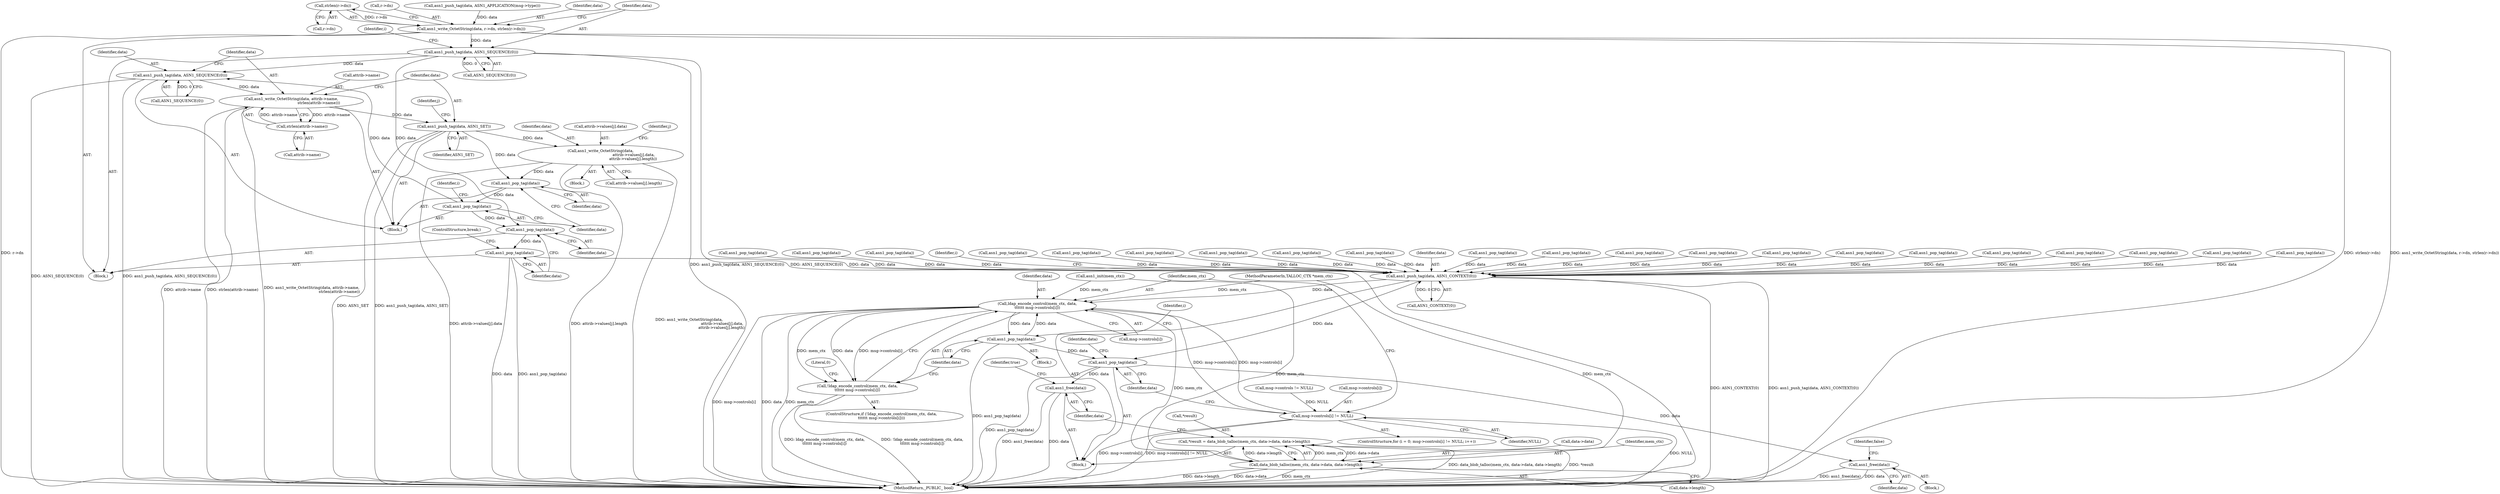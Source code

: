 digraph "0_samba_530d50a1abdcdf4d1775652d4c456c1274d83d8d@pointer" {
"1000699" [label="(Call,strlen(r->dn))"];
"1000694" [label="(Call,asn1_write_OctetString(data, r->dn, strlen(r->dn)))"];
"1000703" [label="(Call,asn1_push_tag(data, ASN1_SEQUENCE(0)))"];
"1000728" [label="(Call,asn1_push_tag(data, ASN1_SEQUENCE(0)))"];
"1000732" [label="(Call,asn1_write_OctetString(data, attrib->name,\n                                              strlen(attrib->name)))"];
"1000737" [label="(Call,strlen(attrib->name))"];
"1000741" [label="(Call,asn1_push_tag(data, ASN1_SET))"];
"1000760" [label="(Call,asn1_write_OctetString(data,\n                                                       attrib->values[j].data,\n                                                      attrib->values[j].length))"];
"1000776" [label="(Call,asn1_pop_tag(data))"];
"1000778" [label="(Call,asn1_pop_tag(data))"];
"1000780" [label="(Call,asn1_pop_tag(data))"];
"1000782" [label="(Call,asn1_pop_tag(data))"];
"1001216" [label="(Call,asn1_push_tag(data, ASN1_CONTEXT(0)))"];
"1001236" [label="(Call,ldap_encode_control(mem_ctx, data,\n\t\t\t\t\t\t msg->controls[i]))"];
"1001224" [label="(Call,msg->controls[i] != NULL)"];
"1001235" [label="(Call,!ldap_encode_control(mem_ctx, data,\n\t\t\t\t\t\t msg->controls[i]))"];
"1001259" [label="(Call,asn1_pop_tag(data))"];
"1001261" [label="(Call,asn1_pop_tag(data))"];
"1001268" [label="(Call,asn1_free(data))"];
"1001283" [label="(Call,asn1_free(data))"];
"1001275" [label="(Call,data_blob_talloc(mem_ctx, data->data, data->length))"];
"1001272" [label="(Call,*result = data_blob_talloc(mem_ctx, data->data, data->length))"];
"1001232" [label="(Identifier,i)"];
"1000779" [label="(Identifier,data)"];
"1000507" [label="(Call,asn1_pop_tag(data))"];
"1001280" [label="(Call,data->length)"];
"1000704" [label="(Identifier,data)"];
"1001234" [label="(ControlStructure,if (!ldap_encode_control(mem_ctx, data,\n\t\t\t\t\t\t msg->controls[i])))"];
"1001283" [label="(Call,asn1_free(data))"];
"1001260" [label="(Identifier,data)"];
"1001267" [label="(Block,)"];
"1000696" [label="(Call,r->dn)"];
"1000761" [label="(Identifier,data)"];
"1000728" [label="(Call,asn1_push_tag(data, ASN1_SEQUENCE(0)))"];
"1000769" [label="(Call,attrib->values[j].length)"];
"1001236" [label="(Call,ldap_encode_control(mem_ctx, data,\n\t\t\t\t\t\t msg->controls[i]))"];
"1001247" [label="(Literal,0)"];
"1000784" [label="(ControlStructure,break;)"];
"1000776" [label="(Call,asn1_pop_tag(data))"];
"1000730" [label="(Call,ASN1_SEQUENCE(0))"];
"1000678" [label="(Block,)"];
"1001222" [label="(Identifier,i)"];
"1001239" [label="(Call,msg->controls[i])"];
"1001233" [label="(Block,)"];
"1000402" [label="(Call,asn1_pop_tag(data))"];
"1000700" [label="(Call,r->dn)"];
"1000688" [label="(Call,asn1_push_tag(data, ASN1_APPLICATION(msg->type)))"];
"1000857" [label="(Call,asn1_pop_tag(data))"];
"1000782" [label="(Call,asn1_pop_tag(data))"];
"1000296" [label="(Call,asn1_pop_tag(data))"];
"1000695" [label="(Identifier,data)"];
"1000777" [label="(Identifier,data)"];
"1000999" [label="(Call,asn1_pop_tag(data))"];
"1001237" [label="(Identifier,mem_ctx)"];
"1000920" [label="(Call,asn1_pop_tag(data))"];
"1000111" [label="(Call,asn1_init(mem_ctx))"];
"1001134" [label="(Call,asn1_pop_tag(data))"];
"1000705" [label="(Call,ASN1_SEQUENCE(0))"];
"1001273" [label="(Call,*result)"];
"1000732" [label="(Call,asn1_write_OctetString(data, attrib->name,\n                                              strlen(attrib->name)))"];
"1001235" [label="(Call,!ldap_encode_control(mem_ctx, data,\n\t\t\t\t\t\t msg->controls[i]))"];
"1001215" [label="(Block,)"];
"1001320" [label="(MethodReturn,_PUBLIC_ bool)"];
"1000742" [label="(Identifier,data)"];
"1000718" [label="(Block,)"];
"1000717" [label="(Identifier,i)"];
"1001217" [label="(Identifier,data)"];
"1000106" [label="(MethodParameterIn,TALLOC_CTX *mem_ctx)"];
"1001218" [label="(Call,ASN1_CONTEXT(0))"];
"1001225" [label="(Call,msg->controls[i])"];
"1000674" [label="(Call,asn1_pop_tag(data))"];
"1000733" [label="(Identifier,data)"];
"1000762" [label="(Call,attrib->values[j].data)"];
"1000307" [label="(Call,asn1_pop_tag(data))"];
"1000699" [label="(Call,strlen(r->dn))"];
"1000759" [label="(Block,)"];
"1000729" [label="(Identifier,data)"];
"1000778" [label="(Call,asn1_pop_tag(data))"];
"1001210" [label="(Call,msg->controls != NULL)"];
"1000758" [label="(Identifier,j)"];
"1000530" [label="(Call,asn1_pop_tag(data))"];
"1000783" [label="(Identifier,data)"];
"1000943" [label="(Call,asn1_pop_tag(data))"];
"1001277" [label="(Call,data->data)"];
"1001271" [label="(Identifier,false)"];
"1000781" [label="(Identifier,data)"];
"1000805" [label="(Call,asn1_pop_tag(data))"];
"1001047" [label="(Call,asn1_pop_tag(data))"];
"1000709" [label="(Identifier,i)"];
"1000694" [label="(Call,asn1_write_OctetString(data, r->dn, strlen(r->dn)))"];
"1000195" [label="(Call,asn1_pop_tag(data))"];
"1001022" [label="(Call,asn1_pop_tag(data))"];
"1000834" [label="(Call,asn1_pop_tag(data))"];
"1001275" [label="(Call,data_blob_talloc(mem_ctx, data->data, data->length))"];
"1001261" [label="(Call,asn1_pop_tag(data))"];
"1000743" [label="(Identifier,ASN1_SET)"];
"1001224" [label="(Call,msg->controls[i] != NULL)"];
"1001284" [label="(Identifier,data)"];
"1000249" [label="(Call,asn1_pop_tag(data))"];
"1000741" [label="(Call,asn1_push_tag(data, ASN1_SET))"];
"1001268" [label="(Call,asn1_free(data))"];
"1001286" [label="(Identifier,true)"];
"1000780" [label="(Call,asn1_pop_tag(data))"];
"1000746" [label="(Identifier,j)"];
"1001076" [label="(Call,asn1_pop_tag(data))"];
"1000651" [label="(Call,asn1_pop_tag(data))"];
"1000738" [label="(Call,attrib->name)"];
"1001238" [label="(Identifier,data)"];
"1001276" [label="(Identifier,mem_ctx)"];
"1001220" [label="(ControlStructure,for (i = 0; msg->controls[i] != NULL; i++))"];
"1001216" [label="(Call,asn1_push_tag(data, ASN1_CONTEXT(0)))"];
"1000737" [label="(Call,strlen(attrib->name))"];
"1001265" [label="(Identifier,data)"];
"1001203" [label="(Call,asn1_pop_tag(data))"];
"1000734" [label="(Call,attrib->name)"];
"1000760" [label="(Call,asn1_write_OctetString(data,\n                                                       attrib->values[j].data,\n                                                      attrib->values[j].length))"];
"1001272" [label="(Call,*result = data_blob_talloc(mem_ctx, data->data, data->length))"];
"1000703" [label="(Call,asn1_push_tag(data, ASN1_SEQUENCE(0)))"];
"1001230" [label="(Identifier,NULL)"];
"1001269" [label="(Identifier,data)"];
"1001259" [label="(Call,asn1_pop_tag(data))"];
"1001262" [label="(Identifier,data)"];
"1000255" [label="(Call,asn1_pop_tag(data))"];
"1000699" -> "1000694"  [label="AST: "];
"1000699" -> "1000700"  [label="CFG: "];
"1000700" -> "1000699"  [label="AST: "];
"1000694" -> "1000699"  [label="CFG: "];
"1000699" -> "1000694"  [label="DDG: r->dn"];
"1000694" -> "1000678"  [label="AST: "];
"1000695" -> "1000694"  [label="AST: "];
"1000696" -> "1000694"  [label="AST: "];
"1000704" -> "1000694"  [label="CFG: "];
"1000694" -> "1001320"  [label="DDG: r->dn"];
"1000694" -> "1001320"  [label="DDG: strlen(r->dn)"];
"1000694" -> "1001320"  [label="DDG: asn1_write_OctetString(data, r->dn, strlen(r->dn))"];
"1000688" -> "1000694"  [label="DDG: data"];
"1000694" -> "1000703"  [label="DDG: data"];
"1000703" -> "1000678"  [label="AST: "];
"1000703" -> "1000705"  [label="CFG: "];
"1000704" -> "1000703"  [label="AST: "];
"1000705" -> "1000703"  [label="AST: "];
"1000709" -> "1000703"  [label="CFG: "];
"1000703" -> "1001320"  [label="DDG: ASN1_SEQUENCE(0)"];
"1000703" -> "1001320"  [label="DDG: asn1_push_tag(data, ASN1_SEQUENCE(0))"];
"1000705" -> "1000703"  [label="DDG: 0"];
"1000703" -> "1000728"  [label="DDG: data"];
"1000703" -> "1000780"  [label="DDG: data"];
"1000728" -> "1000718"  [label="AST: "];
"1000728" -> "1000730"  [label="CFG: "];
"1000729" -> "1000728"  [label="AST: "];
"1000730" -> "1000728"  [label="AST: "];
"1000733" -> "1000728"  [label="CFG: "];
"1000728" -> "1001320"  [label="DDG: ASN1_SEQUENCE(0)"];
"1000728" -> "1001320"  [label="DDG: asn1_push_tag(data, ASN1_SEQUENCE(0))"];
"1000778" -> "1000728"  [label="DDG: data"];
"1000730" -> "1000728"  [label="DDG: 0"];
"1000728" -> "1000732"  [label="DDG: data"];
"1000732" -> "1000718"  [label="AST: "];
"1000732" -> "1000737"  [label="CFG: "];
"1000733" -> "1000732"  [label="AST: "];
"1000734" -> "1000732"  [label="AST: "];
"1000737" -> "1000732"  [label="AST: "];
"1000742" -> "1000732"  [label="CFG: "];
"1000732" -> "1001320"  [label="DDG: attrib->name"];
"1000732" -> "1001320"  [label="DDG: strlen(attrib->name)"];
"1000732" -> "1001320"  [label="DDG: asn1_write_OctetString(data, attrib->name,\n                                              strlen(attrib->name))"];
"1000737" -> "1000732"  [label="DDG: attrib->name"];
"1000732" -> "1000737"  [label="DDG: attrib->name"];
"1000732" -> "1000741"  [label="DDG: data"];
"1000737" -> "1000738"  [label="CFG: "];
"1000738" -> "1000737"  [label="AST: "];
"1000741" -> "1000718"  [label="AST: "];
"1000741" -> "1000743"  [label="CFG: "];
"1000742" -> "1000741"  [label="AST: "];
"1000743" -> "1000741"  [label="AST: "];
"1000746" -> "1000741"  [label="CFG: "];
"1000741" -> "1001320"  [label="DDG: ASN1_SET"];
"1000741" -> "1001320"  [label="DDG: asn1_push_tag(data, ASN1_SET)"];
"1000741" -> "1000760"  [label="DDG: data"];
"1000741" -> "1000776"  [label="DDG: data"];
"1000760" -> "1000759"  [label="AST: "];
"1000760" -> "1000769"  [label="CFG: "];
"1000761" -> "1000760"  [label="AST: "];
"1000762" -> "1000760"  [label="AST: "];
"1000769" -> "1000760"  [label="AST: "];
"1000758" -> "1000760"  [label="CFG: "];
"1000760" -> "1001320"  [label="DDG: attrib->values[j].data"];
"1000760" -> "1001320"  [label="DDG: attrib->values[j].length"];
"1000760" -> "1001320"  [label="DDG: asn1_write_OctetString(data,\n                                                       attrib->values[j].data,\n                                                      attrib->values[j].length)"];
"1000760" -> "1000776"  [label="DDG: data"];
"1000776" -> "1000718"  [label="AST: "];
"1000776" -> "1000777"  [label="CFG: "];
"1000777" -> "1000776"  [label="AST: "];
"1000779" -> "1000776"  [label="CFG: "];
"1000776" -> "1000778"  [label="DDG: data"];
"1000778" -> "1000718"  [label="AST: "];
"1000778" -> "1000779"  [label="CFG: "];
"1000779" -> "1000778"  [label="AST: "];
"1000717" -> "1000778"  [label="CFG: "];
"1000778" -> "1000780"  [label="DDG: data"];
"1000780" -> "1000678"  [label="AST: "];
"1000780" -> "1000781"  [label="CFG: "];
"1000781" -> "1000780"  [label="AST: "];
"1000783" -> "1000780"  [label="CFG: "];
"1000780" -> "1000782"  [label="DDG: data"];
"1000782" -> "1000678"  [label="AST: "];
"1000782" -> "1000783"  [label="CFG: "];
"1000783" -> "1000782"  [label="AST: "];
"1000784" -> "1000782"  [label="CFG: "];
"1000782" -> "1001320"  [label="DDG: data"];
"1000782" -> "1001320"  [label="DDG: asn1_pop_tag(data)"];
"1000782" -> "1001216"  [label="DDG: data"];
"1001216" -> "1001215"  [label="AST: "];
"1001216" -> "1001218"  [label="CFG: "];
"1001217" -> "1001216"  [label="AST: "];
"1001218" -> "1001216"  [label="AST: "];
"1001222" -> "1001216"  [label="CFG: "];
"1001216" -> "1001320"  [label="DDG: ASN1_CONTEXT(0)"];
"1001216" -> "1001320"  [label="DDG: asn1_push_tag(data, ASN1_CONTEXT(0))"];
"1000857" -> "1001216"  [label="DDG: data"];
"1001134" -> "1001216"  [label="DDG: data"];
"1000805" -> "1001216"  [label="DDG: data"];
"1001047" -> "1001216"  [label="DDG: data"];
"1000530" -> "1001216"  [label="DDG: data"];
"1000651" -> "1001216"  [label="DDG: data"];
"1000674" -> "1001216"  [label="DDG: data"];
"1001203" -> "1001216"  [label="DDG: data"];
"1000296" -> "1001216"  [label="DDG: data"];
"1000255" -> "1001216"  [label="DDG: data"];
"1000920" -> "1001216"  [label="DDG: data"];
"1000834" -> "1001216"  [label="DDG: data"];
"1000402" -> "1001216"  [label="DDG: data"];
"1001076" -> "1001216"  [label="DDG: data"];
"1000943" -> "1001216"  [label="DDG: data"];
"1001022" -> "1001216"  [label="DDG: data"];
"1000249" -> "1001216"  [label="DDG: data"];
"1000307" -> "1001216"  [label="DDG: data"];
"1000195" -> "1001216"  [label="DDG: data"];
"1000507" -> "1001216"  [label="DDG: data"];
"1000999" -> "1001216"  [label="DDG: data"];
"1001218" -> "1001216"  [label="DDG: 0"];
"1001216" -> "1001236"  [label="DDG: data"];
"1001216" -> "1001261"  [label="DDG: data"];
"1001236" -> "1001235"  [label="AST: "];
"1001236" -> "1001239"  [label="CFG: "];
"1001237" -> "1001236"  [label="AST: "];
"1001238" -> "1001236"  [label="AST: "];
"1001239" -> "1001236"  [label="AST: "];
"1001235" -> "1001236"  [label="CFG: "];
"1001236" -> "1001320"  [label="DDG: msg->controls[i]"];
"1001236" -> "1001320"  [label="DDG: data"];
"1001236" -> "1001320"  [label="DDG: mem_ctx"];
"1001236" -> "1001224"  [label="DDG: msg->controls[i]"];
"1001236" -> "1001235"  [label="DDG: mem_ctx"];
"1001236" -> "1001235"  [label="DDG: data"];
"1001236" -> "1001235"  [label="DDG: msg->controls[i]"];
"1000111" -> "1001236"  [label="DDG: mem_ctx"];
"1000106" -> "1001236"  [label="DDG: mem_ctx"];
"1001259" -> "1001236"  [label="DDG: data"];
"1001224" -> "1001236"  [label="DDG: msg->controls[i]"];
"1001236" -> "1001259"  [label="DDG: data"];
"1001236" -> "1001275"  [label="DDG: mem_ctx"];
"1001224" -> "1001220"  [label="AST: "];
"1001224" -> "1001230"  [label="CFG: "];
"1001225" -> "1001224"  [label="AST: "];
"1001230" -> "1001224"  [label="AST: "];
"1001237" -> "1001224"  [label="CFG: "];
"1001262" -> "1001224"  [label="CFG: "];
"1001224" -> "1001320"  [label="DDG: NULL"];
"1001224" -> "1001320"  [label="DDG: msg->controls[i]"];
"1001224" -> "1001320"  [label="DDG: msg->controls[i] != NULL"];
"1001210" -> "1001224"  [label="DDG: NULL"];
"1001235" -> "1001234"  [label="AST: "];
"1001247" -> "1001235"  [label="CFG: "];
"1001260" -> "1001235"  [label="CFG: "];
"1001235" -> "1001320"  [label="DDG: !ldap_encode_control(mem_ctx, data,\n\t\t\t\t\t\t msg->controls[i])"];
"1001235" -> "1001320"  [label="DDG: ldap_encode_control(mem_ctx, data,\n\t\t\t\t\t\t msg->controls[i])"];
"1001259" -> "1001233"  [label="AST: "];
"1001259" -> "1001260"  [label="CFG: "];
"1001260" -> "1001259"  [label="AST: "];
"1001232" -> "1001259"  [label="CFG: "];
"1001259" -> "1001320"  [label="DDG: asn1_pop_tag(data)"];
"1001259" -> "1001261"  [label="DDG: data"];
"1001261" -> "1001215"  [label="AST: "];
"1001261" -> "1001262"  [label="CFG: "];
"1001262" -> "1001261"  [label="AST: "];
"1001265" -> "1001261"  [label="CFG: "];
"1001261" -> "1001320"  [label="DDG: asn1_pop_tag(data)"];
"1001261" -> "1001268"  [label="DDG: data"];
"1001261" -> "1001283"  [label="DDG: data"];
"1001268" -> "1001267"  [label="AST: "];
"1001268" -> "1001269"  [label="CFG: "];
"1001269" -> "1001268"  [label="AST: "];
"1001271" -> "1001268"  [label="CFG: "];
"1001268" -> "1001320"  [label="DDG: asn1_free(data)"];
"1001268" -> "1001320"  [label="DDG: data"];
"1001283" -> "1001215"  [label="AST: "];
"1001283" -> "1001284"  [label="CFG: "];
"1001284" -> "1001283"  [label="AST: "];
"1001286" -> "1001283"  [label="CFG: "];
"1001283" -> "1001320"  [label="DDG: asn1_free(data)"];
"1001283" -> "1001320"  [label="DDG: data"];
"1001275" -> "1001272"  [label="AST: "];
"1001275" -> "1001280"  [label="CFG: "];
"1001276" -> "1001275"  [label="AST: "];
"1001277" -> "1001275"  [label="AST: "];
"1001280" -> "1001275"  [label="AST: "];
"1001272" -> "1001275"  [label="CFG: "];
"1001275" -> "1001320"  [label="DDG: data->length"];
"1001275" -> "1001320"  [label="DDG: data->data"];
"1001275" -> "1001320"  [label="DDG: mem_ctx"];
"1001275" -> "1001272"  [label="DDG: mem_ctx"];
"1001275" -> "1001272"  [label="DDG: data->data"];
"1001275" -> "1001272"  [label="DDG: data->length"];
"1000111" -> "1001275"  [label="DDG: mem_ctx"];
"1000106" -> "1001275"  [label="DDG: mem_ctx"];
"1001272" -> "1001215"  [label="AST: "];
"1001273" -> "1001272"  [label="AST: "];
"1001284" -> "1001272"  [label="CFG: "];
"1001272" -> "1001320"  [label="DDG: data_blob_talloc(mem_ctx, data->data, data->length)"];
"1001272" -> "1001320"  [label="DDG: *result"];
}
